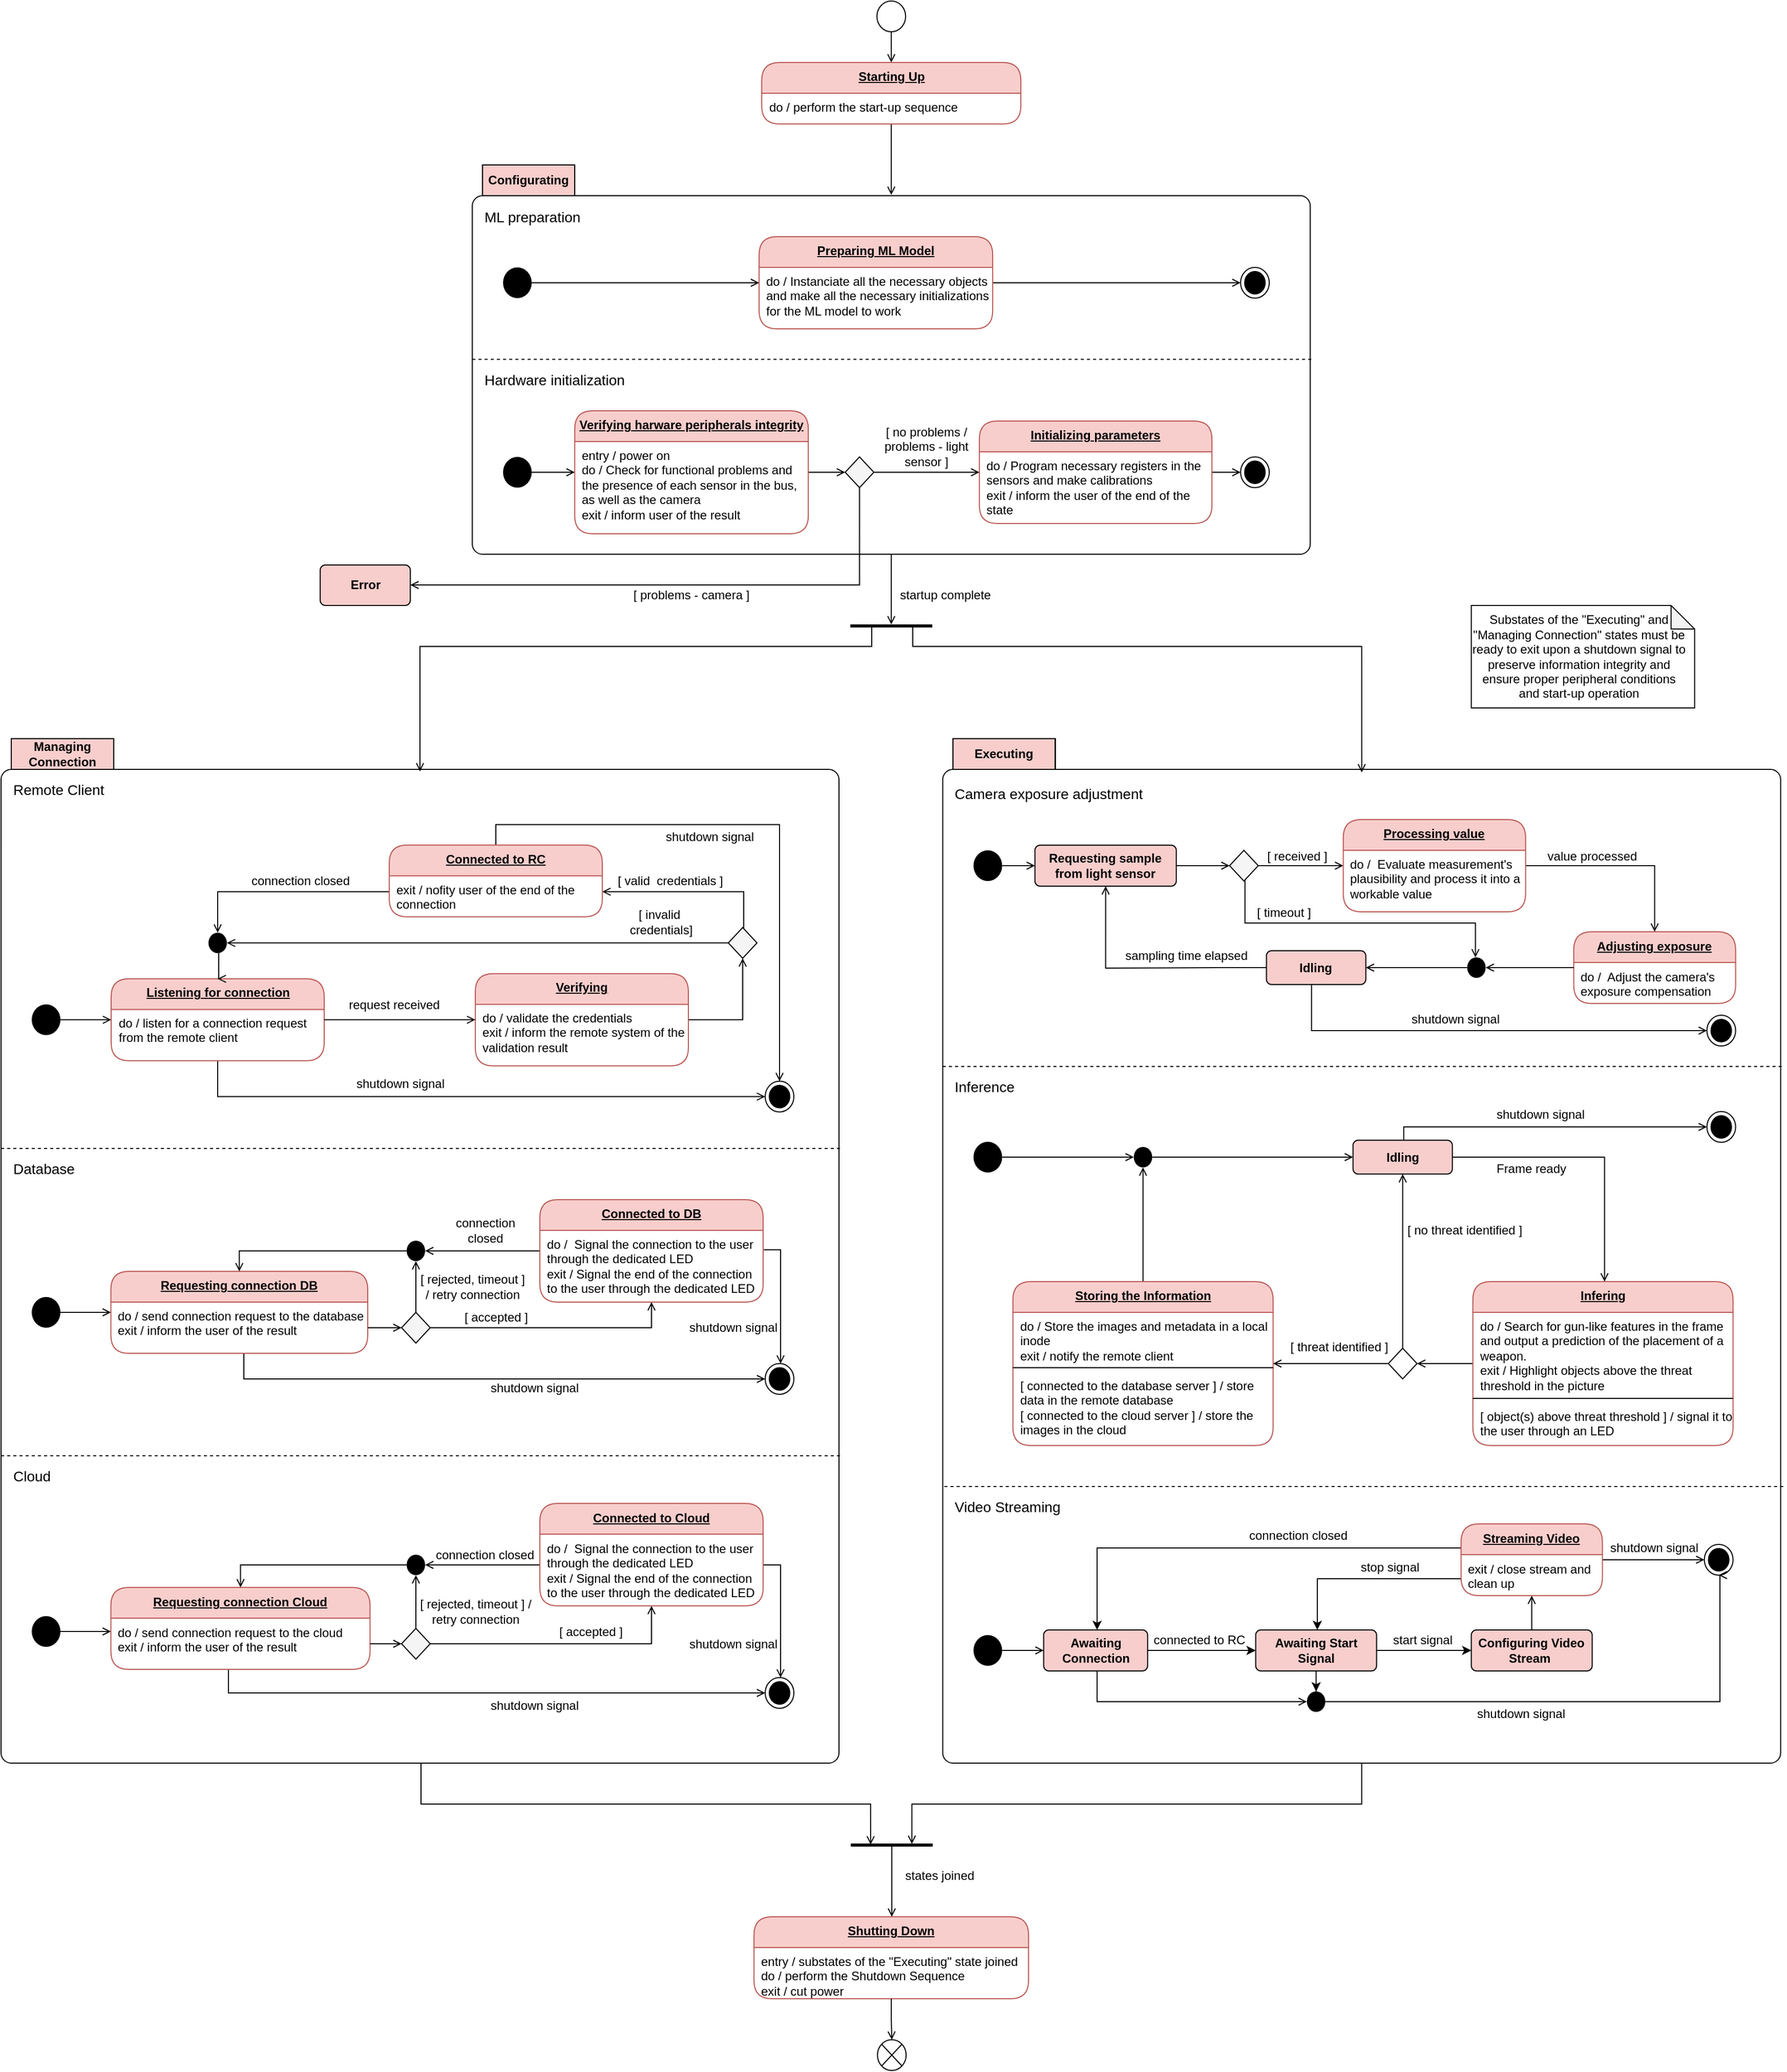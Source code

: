 <mxfile version="13.10.4" type="device" pages="2"><diagram name="Page-1" id="58cdce13-f638-feb5-8d6f-7d28b1aa9fa0"><mxGraphModel dx="5163" dy="3027" grid="1" gridSize="10" guides="1" tooltips="1" connect="1" arrows="1" fold="1" page="1" pageScale="1" pageWidth="1100" pageHeight="850" background="#ffffff" math="0" shadow="0"><root><mxCell id="0"/><mxCell id="1" parent="0"/><mxCell id="DucADYcGJqAcF8VRF9Ns-24" value="&lt;span style=&quot;font-weight: 700&quot;&gt;Configuration&lt;/span&gt;" style="shape=folder;align=center;verticalAlign=middle;fontStyle=0;tabWidth=100;tabHeight=30;tabPosition=left;html=1;boundedLbl=1;labelInHeader=1;rounded=1;absoluteArcSize=1;arcSize=10;" parent="1" vertex="1"><mxGeometry x="-408.92" y="-400" width="818" height="380" as="geometry"/></mxCell><mxCell id="fV2IdBADCiUxupxXAajR-170" style="edgeStyle=orthogonalEdgeStyle;rounded=0;orthogonalLoop=1;jettySize=auto;html=1;endArrow=open;endFill=0;" parent="1" source="DucADYcGJqAcF8VRF9Ns-26" target="fV2IdBADCiUxupxXAajR-7" edge="1"><mxGeometry relative="1" as="geometry"/></mxCell><mxCell id="DucADYcGJqAcF8VRF9Ns-26" value="" style="ellipse;fillColor=#ffffff;strokeColor=#000000;align=left;" parent="1" vertex="1"><mxGeometry x="-13.92" y="-560" width="28" height="30" as="geometry"/></mxCell><mxCell id="DucADYcGJqAcF8VRF9Ns-31" value="" style="ellipse;fillColor=#000000;strokeColor=none;align=left;" parent="1" vertex="1"><mxGeometry x="-378.92" y="-115" width="28" height="30" as="geometry"/></mxCell><mxCell id="DucADYcGJqAcF8VRF9Ns-62" style="edgeStyle=orthogonalEdgeStyle;rounded=0;orthogonalLoop=1;jettySize=auto;html=1;startArrow=none;startFill=0;endArrow=open;endFill=0;" parent="1" source="DucADYcGJqAcF8VRF9Ns-34" target="DucADYcGJqAcF8VRF9Ns-65" edge="1"><mxGeometry relative="1" as="geometry"><mxPoint x="-38.92" y="-100" as="targetPoint"/></mxGeometry></mxCell><mxCell id="DucADYcGJqAcF8VRF9Ns-74" style="edgeStyle=orthogonalEdgeStyle;rounded=0;orthogonalLoop=1;jettySize=auto;html=1;entryX=1;entryY=0.5;entryDx=0;entryDy=0;startArrow=open;startFill=0;endArrow=none;endFill=0;" parent="1" source="DucADYcGJqAcF8VRF9Ns-34" target="DucADYcGJqAcF8VRF9Ns-31" edge="1"><mxGeometry relative="1" as="geometry"/></mxCell><mxCell id="DucADYcGJqAcF8VRF9Ns-34" value="Verifying harware peripherals integrity" style="swimlane;fontStyle=5;align=center;verticalAlign=top;childLayout=stackLayout;horizontal=1;startSize=30;horizontalStack=0;resizeParent=1;resizeParentMax=0;resizeLast=0;collapsible=0;marginBottom=0;html=1;rounded=1;absoluteArcSize=1;arcSize=35;whiteSpace=wrap;strokeColor=#b85450;fillColor=#f8cecc;" parent="1" vertex="1"><mxGeometry x="-308.92" y="-160" width="228" height="120" as="geometry"/></mxCell><mxCell id="DucADYcGJqAcF8VRF9Ns-36" value="entry / power on&#10;do / Check for functional problems and the presence of each sensor in the bus, as well as the camera&#10;exit / inform user of the result" style="fillColor=none;strokeColor=none;align=left;verticalAlign=top;spacingLeft=5;whiteSpace=wrap;" parent="DucADYcGJqAcF8VRF9Ns-34" vertex="1"><mxGeometry y="30" width="228" height="90" as="geometry"/></mxCell><mxCell id="DucADYcGJqAcF8VRF9Ns-73" style="edgeStyle=orthogonalEdgeStyle;rounded=0;orthogonalLoop=1;jettySize=auto;html=1;entryX=0;entryY=0.5;entryDx=0;entryDy=0;startArrow=none;startFill=0;endArrow=open;endFill=0;" parent="1" source="DucADYcGJqAcF8VRF9Ns-57" target="DucADYcGJqAcF8VRF9Ns-72" edge="1"><mxGeometry relative="1" as="geometry"/></mxCell><mxCell id="DucADYcGJqAcF8VRF9Ns-57" value="Initializing parameters" style="swimlane;fontStyle=5;align=center;verticalAlign=top;childLayout=stackLayout;horizontal=1;startSize=30;horizontalStack=0;resizeParent=1;resizeParentMax=0;resizeLast=0;collapsible=0;marginBottom=0;html=1;rounded=1;absoluteArcSize=1;arcSize=35;whiteSpace=wrap;strokeColor=#b85450;fillColor=#f8cecc;" parent="1" vertex="1"><mxGeometry x="86.08" y="-150" width="227" height="100" as="geometry"/></mxCell><mxCell id="DucADYcGJqAcF8VRF9Ns-58" value="do / Program necessary registers in the sensors and make calibrations&#10;exit / inform the user of the end of the state" style="fillColor=none;strokeColor=none;align=left;verticalAlign=top;spacingLeft=5;whiteSpace=wrap;" parent="DucADYcGJqAcF8VRF9Ns-57" vertex="1"><mxGeometry y="30" width="227" height="70" as="geometry"/></mxCell><mxCell id="DucADYcGJqAcF8VRF9Ns-63" value="[ no problems / problems - light sensor&amp;nbsp;]" style="text;html=1;strokeColor=none;fillColor=none;align=center;verticalAlign=middle;whiteSpace=wrap;rounded=0;" parent="1" vertex="1"><mxGeometry x="-14.92" y="-135" width="99" height="20" as="geometry"/></mxCell><mxCell id="DucADYcGJqAcF8VRF9Ns-66" style="edgeStyle=orthogonalEdgeStyle;rounded=0;orthogonalLoop=1;jettySize=auto;html=1;exitX=1;exitY=0.5;exitDx=0;exitDy=0;startArrow=none;startFill=0;endArrow=open;endFill=0;" parent="1" source="DucADYcGJqAcF8VRF9Ns-65" target="DucADYcGJqAcF8VRF9Ns-57" edge="1"><mxGeometry relative="1" as="geometry"><Array as="points"/></mxGeometry></mxCell><mxCell id="DucADYcGJqAcF8VRF9Ns-69" style="edgeStyle=orthogonalEdgeStyle;rounded=0;orthogonalLoop=1;jettySize=auto;html=1;exitX=0.5;exitY=1;exitDx=0;exitDy=0;startArrow=none;startFill=0;endArrow=open;endFill=0;" parent="1" source="DucADYcGJqAcF8VRF9Ns-65" target="DucADYcGJqAcF8VRF9Ns-154" edge="1"><mxGeometry relative="1" as="geometry"><mxPoint x="818.83" y="-142" as="targetPoint"/><Array as="points"><mxPoint x="-30" y="10"/></Array></mxGeometry></mxCell><mxCell id="DucADYcGJqAcF8VRF9Ns-65" value="" style="rhombus;fillColor=#f5f5f5;fontColor=#333333;" parent="1" vertex="1"><mxGeometry x="-44.92" y="-115" width="28" height="30" as="geometry"/></mxCell><mxCell id="DucADYcGJqAcF8VRF9Ns-70" value="[ problems - camera ]" style="text;html=1;strokeColor=none;fillColor=none;align=center;verticalAlign=middle;whiteSpace=wrap;rounded=0;" parent="1" vertex="1"><mxGeometry x="-258.92" y="10" width="128" height="20" as="geometry"/></mxCell><mxCell id="DucADYcGJqAcF8VRF9Ns-72" value="" style="ellipse;html=1;shape=endState;fillColor=#000000;strokeColor=#000000;align=left;" parent="1" vertex="1"><mxGeometry x="341.08" y="-115" width="28" height="30" as="geometry"/></mxCell><mxCell id="DucADYcGJqAcF8VRF9Ns-78" value="startup complete" style="text;html=1;strokeColor=none;fillColor=none;align=center;verticalAlign=middle;whiteSpace=wrap;rounded=0;" parent="1" vertex="1"><mxGeometry x="1" y="10" width="104" height="20" as="geometry"/></mxCell><mxCell id="fV2IdBADCiUxupxXAajR-167" style="edgeStyle=orthogonalEdgeStyle;rounded=0;orthogonalLoop=1;jettySize=auto;html=1;endArrow=open;endFill=0;entryX=0.128;entryY=0.255;entryDx=0;entryDy=0;entryPerimeter=0;" parent="1" source="DucADYcGJqAcF8VRF9Ns-80" target="fV2IdBADCiUxupxXAajR-166" edge="1"><mxGeometry relative="1" as="geometry"><Array as="points"><mxPoint x="460" y="1200"/><mxPoint x="21" y="1200"/></Array></mxGeometry></mxCell><mxCell id="DucADYcGJqAcF8VRF9Ns-80" value="Execution" style="shape=folder;align=center;verticalAlign=middle;fontStyle=0;tabWidth=110;tabHeight=30;tabPosition=left;html=1;boundedLbl=1;labelInHeader=1;rounded=1;absoluteArcSize=1;arcSize=10;" parent="1" vertex="1"><mxGeometry x="50.33" y="160" width="818" height="1000" as="geometry"/></mxCell><mxCell id="DucADYcGJqAcF8VRF9Ns-86" style="edgeStyle=orthogonalEdgeStyle;rounded=0;orthogonalLoop=1;jettySize=auto;html=1;startArrow=none;startFill=0;endArrow=open;endFill=0;entryX=0;entryY=0.5;entryDx=0;entryDy=0;" parent="1" source="DucADYcGJqAcF8VRF9Ns-85" target="DucADYcGJqAcF8VRF9Ns-94" edge="1"><mxGeometry relative="1" as="geometry"><mxPoint x="170.33" y="284" as="targetPoint"/><Array as="points"><mxPoint x="120.33" y="284"/><mxPoint x="120.33" y="284"/></Array></mxGeometry></mxCell><mxCell id="DucADYcGJqAcF8VRF9Ns-85" value="" style="ellipse;fillColor=#000000;strokeColor=none;align=left;" parent="1" vertex="1"><mxGeometry x="80.33" y="269" width="28" height="30" as="geometry"/></mxCell><mxCell id="DucADYcGJqAcF8VRF9Ns-96" style="edgeStyle=orthogonalEdgeStyle;rounded=0;orthogonalLoop=1;jettySize=auto;html=1;entryX=0;entryY=0.5;entryDx=0;entryDy=0;startArrow=none;startFill=0;endArrow=open;endFill=0;" parent="1" source="DucADYcGJqAcF8VRF9Ns-94" target="DucADYcGJqAcF8VRF9Ns-95" edge="1"><mxGeometry relative="1" as="geometry"/></mxCell><mxCell id="DucADYcGJqAcF8VRF9Ns-94" value="&lt;span&gt;Requesting sample from light sensor&lt;/span&gt;" style="html=1;align=center;verticalAlign=middle;rounded=1;absoluteArcSize=1;arcSize=10;dashed=0;whiteSpace=wrap;fillColor=#f8cecc;fontStyle=1;" parent="1" vertex="1"><mxGeometry x="140.33" y="264" width="138" height="40" as="geometry"/></mxCell><mxCell id="DucADYcGJqAcF8VRF9Ns-100" style="edgeStyle=orthogonalEdgeStyle;rounded=0;orthogonalLoop=1;jettySize=auto;html=1;exitX=1;exitY=0.5;exitDx=0;exitDy=0;startArrow=none;startFill=0;endArrow=open;endFill=0;" parent="1" source="DucADYcGJqAcF8VRF9Ns-95" target="DucADYcGJqAcF8VRF9Ns-102" edge="1"><mxGeometry relative="1" as="geometry"><mxPoint x="430.33" y="284" as="targetPoint"/></mxGeometry></mxCell><mxCell id="fV2IdBADCiUxupxXAajR-5" style="edgeStyle=orthogonalEdgeStyle;rounded=0;orthogonalLoop=1;jettySize=auto;html=1;endArrow=open;endFill=0;" parent="1" source="DucADYcGJqAcF8VRF9Ns-95" target="fV2IdBADCiUxupxXAajR-3" edge="1"><mxGeometry relative="1" as="geometry"><Array as="points"><mxPoint x="345.33" y="340"/><mxPoint x="570.33" y="340"/></Array></mxGeometry></mxCell><mxCell id="DucADYcGJqAcF8VRF9Ns-95" value="" style="rhombus;align=left;fillColor=#f5f5f5;fontColor=#333333;" parent="1" vertex="1"><mxGeometry x="330.33" y="269" width="28" height="30" as="geometry"/></mxCell><mxCell id="DucADYcGJqAcF8VRF9Ns-98" value="[ timeout ]" style="text;html=1;strokeColor=none;fillColor=none;align=center;verticalAlign=middle;whiteSpace=wrap;rounded=0;" parent="1" vertex="1"><mxGeometry x="350.33" y="320" width="66.5" height="20" as="geometry"/></mxCell><mxCell id="DucADYcGJqAcF8VRF9Ns-101" value="[ received ]" style="text;html=1;strokeColor=none;fillColor=none;align=center;verticalAlign=middle;whiteSpace=wrap;rounded=0;" parent="1" vertex="1"><mxGeometry x="366.33" y="264.5" width="61" height="20" as="geometry"/></mxCell><mxCell id="mXYx6gCEeJwD251SfYrL-19" style="edgeStyle=orthogonalEdgeStyle;rounded=0;orthogonalLoop=1;jettySize=auto;html=1;endArrow=open;endFill=0;" parent="1" source="DucADYcGJqAcF8VRF9Ns-102" target="DucADYcGJqAcF8VRF9Ns-157" edge="1"><mxGeometry relative="1" as="geometry"><Array as="points"/><mxPoint x="736.33" y="284" as="targetPoint"/></mxGeometry></mxCell><mxCell id="DucADYcGJqAcF8VRF9Ns-102" value="Processing value" style="swimlane;fontStyle=5;align=center;verticalAlign=top;childLayout=stackLayout;horizontal=1;startSize=30;horizontalStack=0;resizeParent=1;resizeParentMax=0;resizeLast=0;collapsible=0;marginBottom=0;html=1;rounded=1;absoluteArcSize=1;arcSize=35;whiteSpace=wrap;strokeColor=#b85450;fillColor=#f8cecc;" parent="1" vertex="1"><mxGeometry x="441.33" y="239" width="178" height="90" as="geometry"/></mxCell><mxCell id="DucADYcGJqAcF8VRF9Ns-103" value="do /  Evaluate measurement's plausibility and process it into a workable value" style="fillColor=none;strokeColor=none;align=left;verticalAlign=top;spacingLeft=5;whiteSpace=wrap;" parent="DucADYcGJqAcF8VRF9Ns-102" vertex="1"><mxGeometry y="30" width="178" height="60" as="geometry"/></mxCell><mxCell id="DucADYcGJqAcF8VRF9Ns-113" style="edgeStyle=orthogonalEdgeStyle;rounded=0;orthogonalLoop=1;jettySize=auto;html=1;entryX=0.5;entryY=1;entryDx=0;entryDy=0;startArrow=none;startFill=0;endArrow=open;endFill=0;exitX=0;exitY=0.5;exitDx=0;exitDy=0;" parent="1" source="DucADYcGJqAcF8VRF9Ns-108" target="DucADYcGJqAcF8VRF9Ns-94" edge="1"><mxGeometry relative="1" as="geometry"><Array as="points"><mxPoint x="321.33" y="384"/><mxPoint x="210.33" y="384"/></Array></mxGeometry></mxCell><mxCell id="DmFrZ-7UMDf8c-4upSN6-41" style="edgeStyle=orthogonalEdgeStyle;rounded=0;orthogonalLoop=1;jettySize=auto;html=1;exitX=0.5;exitY=1;exitDx=0;exitDy=0;endArrow=open;endFill=0;" parent="1" source="DucADYcGJqAcF8VRF9Ns-108" target="DmFrZ-7UMDf8c-4upSN6-40" edge="1"><mxGeometry relative="1" as="geometry"><Array as="points"><mxPoint x="410.33" y="445"/></Array></mxGeometry></mxCell><mxCell id="DucADYcGJqAcF8VRF9Ns-108" value="&lt;span&gt;Idling&lt;/span&gt;" style="html=1;align=center;verticalAlign=middle;rounded=1;absoluteArcSize=1;arcSize=10;dashed=0;whiteSpace=wrap;fillColor=#f8cecc;fontStyle=1;" parent="1" vertex="1"><mxGeometry x="366.33" y="367" width="97" height="33" as="geometry"/></mxCell><mxCell id="DucADYcGJqAcF8VRF9Ns-114" value="sampling time elapsed&amp;nbsp;" style="text;html=1;strokeColor=none;fillColor=none;align=center;verticalAlign=middle;whiteSpace=wrap;rounded=0;" parent="1" vertex="1"><mxGeometry x="216.33" y="360" width="148" height="23" as="geometry"/></mxCell><mxCell id="DucADYcGJqAcF8VRF9Ns-124" value="" style="endArrow=none;dashed=1;html=1;" parent="1" edge="1"><mxGeometry width="50" height="50" relative="1" as="geometry"><mxPoint x="50.33" y="480" as="sourcePoint"/><mxPoint x="870.33" y="480" as="targetPoint"/></mxGeometry></mxCell><mxCell id="DmFrZ-7UMDf8c-4upSN6-38" style="edgeStyle=orthogonalEdgeStyle;rounded=0;orthogonalLoop=1;jettySize=auto;html=1;endArrow=open;endFill=0;" parent="1" source="DucADYcGJqAcF8VRF9Ns-126" target="DmFrZ-7UMDf8c-4upSN6-36" edge="1"><mxGeometry relative="1" as="geometry"/></mxCell><mxCell id="DucADYcGJqAcF8VRF9Ns-126" value="" style="ellipse;fillColor=#000000;strokeColor=none;align=left;" parent="1" vertex="1"><mxGeometry x="80.33" y="553.5" width="28" height="30" as="geometry"/></mxCell><mxCell id="DucADYcGJqAcF8VRF9Ns-141" style="edgeStyle=orthogonalEdgeStyle;rounded=0;orthogonalLoop=1;jettySize=auto;html=1;startArrow=none;startFill=0;endArrow=open;endFill=0;" parent="1" source="mXYx6gCEeJwD251SfYrL-42" target="mXYx6gCEeJwD251SfYrL-59" edge="1"><mxGeometry relative="1" as="geometry"><mxPoint x="512.33" y="547" as="sourcePoint"/><mxPoint x="498.33" y="547" as="targetPoint"/><Array as="points"><mxPoint x="696.33" y="568"/></Array></mxGeometry></mxCell><mxCell id="DucADYcGJqAcF8VRF9Ns-142" value="Frame ready" style="text;html=1;strokeColor=none;fillColor=none;align=center;verticalAlign=middle;whiteSpace=wrap;rounded=0;" parent="1" vertex="1"><mxGeometry x="560.33" y="570" width="130" height="20" as="geometry"/></mxCell><mxCell id="DucADYcGJqAcF8VRF9Ns-154" value="&lt;span&gt;Error&lt;br&gt;&lt;/span&gt;" style="html=1;align=center;verticalAlign=middle;rounded=1;absoluteArcSize=1;arcSize=10;dashed=0;whiteSpace=wrap;fillColor=#f8cecc;fontStyle=1;" parent="1" vertex="1"><mxGeometry x="-557.42" y="-9.5" width="88" height="39.5" as="geometry"/></mxCell><mxCell id="y1EkUKJv1nsZzIBOfivF-90" style="edgeStyle=orthogonalEdgeStyle;rounded=0;orthogonalLoop=1;jettySize=auto;html=1;endArrow=open;endFill=0;fontSize=26;" parent="1" source="fV2IdBADCiUxupxXAajR-3" target="DucADYcGJqAcF8VRF9Ns-108" edge="1"><mxGeometry relative="1" as="geometry"/></mxCell><mxCell id="DucADYcGJqAcF8VRF9Ns-157" value="Adjusting exposure" style="swimlane;fontStyle=5;align=center;verticalAlign=top;childLayout=stackLayout;horizontal=1;startSize=30;horizontalStack=0;resizeParent=1;resizeParentMax=0;resizeLast=0;collapsible=0;marginBottom=0;html=1;rounded=1;absoluteArcSize=1;arcSize=35;whiteSpace=wrap;strokeColor=#b85450;fillColor=#f8cecc;" parent="1" vertex="1"><mxGeometry x="666.33" y="348.5" width="158" height="70" as="geometry"/></mxCell><mxCell id="DucADYcGJqAcF8VRF9Ns-158" value="do /  Adjust the camera's exposure compensation" style="fillColor=none;strokeColor=none;align=left;verticalAlign=top;spacingLeft=5;whiteSpace=wrap;" parent="DucADYcGJqAcF8VRF9Ns-157" vertex="1"><mxGeometry y="30" width="158" height="40" as="geometry"/></mxCell><mxCell id="DucADYcGJqAcF8VRF9Ns-166" value="Executing" style="rounded=0;whiteSpace=wrap;html=1;align=center;fillColor=#f8cecc;fontStyle=1;" parent="1" vertex="1"><mxGeometry x="60.33" y="160" width="99.67" height="30" as="geometry"/></mxCell><mxCell id="DucADYcGJqAcF8VRF9Ns-167" value="Configurating" style="rounded=0;whiteSpace=wrap;html=1;align=center;fillColor=#f8cecc;fontStyle=1;" parent="1" vertex="1"><mxGeometry x="-398.92" y="-400" width="89.92" height="30" as="geometry"/></mxCell><mxCell id="mXYx6gCEeJwD251SfYrL-16" value="value processed" style="text;html=1;strokeColor=none;fillColor=none;align=center;verticalAlign=middle;whiteSpace=wrap;rounded=0;" parent="1" vertex="1"><mxGeometry x="639.33" y="264.5" width="91" height="20" as="geometry"/></mxCell><mxCell id="DmFrZ-7UMDf8c-4upSN6-47" style="edgeStyle=orthogonalEdgeStyle;rounded=0;orthogonalLoop=1;jettySize=auto;html=1;endArrow=open;endFill=0;" parent="1" source="mXYx6gCEeJwD251SfYrL-42" target="DmFrZ-7UMDf8c-4upSN6-46" edge="1"><mxGeometry relative="1" as="geometry"><Array as="points"><mxPoint x="500.33" y="539"/></Array></mxGeometry></mxCell><mxCell id="mXYx6gCEeJwD251SfYrL-42" value="&lt;span&gt;Idling&lt;/span&gt;" style="html=1;align=center;verticalAlign=middle;rounded=1;absoluteArcSize=1;arcSize=10;dashed=0;whiteSpace=wrap;fillColor=#f8cecc;fontStyle=1;" parent="1" vertex="1"><mxGeometry x="450.83" y="552" width="97" height="33" as="geometry"/></mxCell><mxCell id="y1EkUKJv1nsZzIBOfivF-97" style="edgeStyle=orthogonalEdgeStyle;rounded=0;orthogonalLoop=1;jettySize=auto;html=1;endArrow=open;endFill=0;fontSize=26;" parent="1" source="mXYx6gCEeJwD251SfYrL-59" target="y1EkUKJv1nsZzIBOfivF-94" edge="1"><mxGeometry relative="1" as="geometry"><mxPoint x="698.33" y="700" as="targetPoint"/></mxGeometry></mxCell><mxCell id="mXYx6gCEeJwD251SfYrL-59" value="Infering" style="swimlane;fontStyle=5;align=center;verticalAlign=top;childLayout=stackLayout;horizontal=1;startSize=30;horizontalStack=0;resizeParent=1;resizeParentMax=0;resizeLast=0;collapsible=0;marginBottom=0;html=1;rounded=1;absoluteArcSize=1;arcSize=35;whiteSpace=wrap;strokeColor=#b85450;fillColor=#f8cecc;" parent="1" vertex="1"><mxGeometry x="567.83" y="690" width="254" height="160" as="geometry"/></mxCell><mxCell id="mXYx6gCEeJwD251SfYrL-60" value="do / Search for gun-like features in the frame and output a prediction of the placement of a weapon.&#10;exit / Highlight objects above the threat threshold in the picture" style="fillColor=none;strokeColor=none;align=left;verticalAlign=top;spacingLeft=5;whiteSpace=wrap;" parent="mXYx6gCEeJwD251SfYrL-59" vertex="1"><mxGeometry y="30" width="254" height="80" as="geometry"/></mxCell><mxCell id="mXYx6gCEeJwD251SfYrL-61" value="" style="line;strokeWidth=1;fillColor=none;align=left;verticalAlign=middle;spacingTop=-1;spacingLeft=3;spacingRight=3;rotatable=0;labelPosition=right;points=[];portConstraint=eastwest;" parent="mXYx6gCEeJwD251SfYrL-59" vertex="1"><mxGeometry y="110" width="254" height="8" as="geometry"/></mxCell><mxCell id="mXYx6gCEeJwD251SfYrL-62" value="[ object(s) above threat threshold ] / signal it to the user through an LED" style="text;html=1;strokeColor=none;fillColor=none;align=left;verticalAlign=top;whiteSpace=wrap;rounded=0;spacingLeft=5;" parent="mXYx6gCEeJwD251SfYrL-59" vertex="1"><mxGeometry y="118" width="254" height="42" as="geometry"/></mxCell><mxCell id="mXYx6gCEeJwD251SfYrL-88" style="edgeStyle=orthogonalEdgeStyle;rounded=0;orthogonalLoop=1;jettySize=auto;html=1;endArrow=open;endFill=0;" parent="1" source="mXYx6gCEeJwD251SfYrL-81" target="mXYx6gCEeJwD251SfYrL-87" edge="1"><mxGeometry relative="1" as="geometry"/></mxCell><mxCell id="mXYx6gCEeJwD251SfYrL-81" value="Preparing ML Model" style="swimlane;fontStyle=5;align=center;verticalAlign=top;childLayout=stackLayout;horizontal=1;startSize=30;horizontalStack=0;resizeParent=1;resizeParentMax=0;resizeLast=0;collapsible=0;marginBottom=0;html=1;rounded=1;absoluteArcSize=1;arcSize=35;whiteSpace=wrap;strokeColor=#b85450;fillColor=#f8cecc;" parent="1" vertex="1"><mxGeometry x="-128.92" y="-330" width="228" height="90" as="geometry"/></mxCell><mxCell id="mXYx6gCEeJwD251SfYrL-82" value="do / Instanciate all the necessary objects and make all the necessary initializations for the ML model to work" style="fillColor=none;strokeColor=none;align=left;verticalAlign=top;spacingLeft=5;whiteSpace=wrap;" parent="mXYx6gCEeJwD251SfYrL-81" vertex="1"><mxGeometry y="30" width="228" height="60" as="geometry"/></mxCell><mxCell id="mXYx6gCEeJwD251SfYrL-83" value="" style="endArrow=none;dashed=1;html=1;" parent="1" edge="1"><mxGeometry width="50" height="50" relative="1" as="geometry"><mxPoint x="-408.92" y="-210.29" as="sourcePoint"/><mxPoint x="411.08" y="-210.29" as="targetPoint"/></mxGeometry></mxCell><mxCell id="mXYx6gCEeJwD251SfYrL-86" style="edgeStyle=orthogonalEdgeStyle;rounded=0;orthogonalLoop=1;jettySize=auto;html=1;endArrow=open;endFill=0;" parent="1" source="mXYx6gCEeJwD251SfYrL-85" target="mXYx6gCEeJwD251SfYrL-81" edge="1"><mxGeometry relative="1" as="geometry"/></mxCell><mxCell id="mXYx6gCEeJwD251SfYrL-85" value="" style="ellipse;fillColor=#000000;strokeColor=none;align=left;" parent="1" vertex="1"><mxGeometry x="-378.92" y="-300" width="28" height="30" as="geometry"/></mxCell><mxCell id="mXYx6gCEeJwD251SfYrL-87" value="" style="ellipse;html=1;shape=endState;fillColor=#000000;strokeColor=#000000;align=left;" parent="1" vertex="1"><mxGeometry x="341.08" y="-300" width="28" height="30" as="geometry"/></mxCell><mxCell id="mXYx6gCEeJwD251SfYrL-89" value="Camera exposure adjustment" style="text;html=1;strokeColor=none;fillColor=none;align=left;verticalAlign=middle;whiteSpace=wrap;rounded=0;fontSize=14;" parent="1" vertex="1"><mxGeometry x="60.33" y="204" width="188" height="20" as="geometry"/></mxCell><mxCell id="mXYx6gCEeJwD251SfYrL-91" value="Inference" style="text;html=1;strokeColor=none;fillColor=none;align=left;verticalAlign=middle;whiteSpace=wrap;rounded=0;fontSize=14;" parent="1" vertex="1"><mxGeometry x="60.33" y="490" width="168" height="20" as="geometry"/></mxCell><mxCell id="mXYx6gCEeJwD251SfYrL-101" value="Hardware initialization" style="text;html=1;strokeColor=none;fillColor=none;align=left;verticalAlign=middle;whiteSpace=wrap;rounded=0;fontSize=14;" parent="1" vertex="1"><mxGeometry x="-398.92" y="-200" width="168" height="20" as="geometry"/></mxCell><mxCell id="-PKp7zGhGUASxDvbeUwi-1" value="ML preparation" style="text;html=1;strokeColor=none;fillColor=none;align=left;verticalAlign=middle;whiteSpace=wrap;rounded=0;fontSize=14;" parent="1" vertex="1"><mxGeometry x="-398.92" y="-359" width="168" height="20" as="geometry"/></mxCell><mxCell id="DmFrZ-7UMDf8c-4upSN6-2" style="edgeStyle=orthogonalEdgeStyle;rounded=0;orthogonalLoop=1;jettySize=auto;html=1;entryX=0.5;entryY=1;entryDx=0;entryDy=0;endArrow=open;endFill=0;" parent="1" source="y1EkUKJv1nsZzIBOfivF-94" target="mXYx6gCEeJwD251SfYrL-42" edge="1"><mxGeometry relative="1" as="geometry"/></mxCell><mxCell id="DmFrZ-7UMDf8c-4upSN6-3" style="edgeStyle=orthogonalEdgeStyle;rounded=0;orthogonalLoop=1;jettySize=auto;html=1;endArrow=open;endFill=0;" parent="1" source="y1EkUKJv1nsZzIBOfivF-94" target="DmFrZ-7UMDf8c-4upSN6-27" edge="1"><mxGeometry relative="1" as="geometry"><mxPoint x="950.33" y="800" as="targetPoint"/></mxGeometry></mxCell><mxCell id="y1EkUKJv1nsZzIBOfivF-94" value="" style="rhombus;align=left;" parent="1" vertex="1"><mxGeometry x="485.33" y="755" width="28" height="30" as="geometry"/></mxCell><mxCell id="DmFrZ-7UMDf8c-4upSN6-4" value="[ threat identified ]" style="text;html=1;strokeColor=none;fillColor=none;align=center;verticalAlign=middle;whiteSpace=wrap;rounded=0;" parent="1" vertex="1"><mxGeometry x="382.58" y="744" width="108.5" height="20" as="geometry"/></mxCell><mxCell id="DmFrZ-7UMDf8c-4upSN6-5" value="[ no threat identified ]" style="text;html=1;strokeColor=none;fillColor=none;align=center;verticalAlign=middle;whiteSpace=wrap;rounded=0;" parent="1" vertex="1"><mxGeometry x="501.33" y="630" width="118" height="20" as="geometry"/></mxCell><mxCell id="DmFrZ-7UMDf8c-4upSN6-37" style="edgeStyle=orthogonalEdgeStyle;rounded=0;orthogonalLoop=1;jettySize=auto;html=1;entryX=0.5;entryY=1;entryDx=0;entryDy=0;endArrow=open;endFill=0;" parent="1" source="DmFrZ-7UMDf8c-4upSN6-27" target="DmFrZ-7UMDf8c-4upSN6-36" edge="1"><mxGeometry relative="1" as="geometry"/></mxCell><mxCell id="DmFrZ-7UMDf8c-4upSN6-27" value="Storing the Information" style="swimlane;fontStyle=5;align=center;verticalAlign=top;childLayout=stackLayout;horizontal=1;startSize=30;horizontalStack=0;resizeParent=1;resizeParentMax=0;resizeLast=0;collapsible=0;marginBottom=0;html=1;rounded=1;absoluteArcSize=1;arcSize=35;whiteSpace=wrap;strokeColor=#b85450;fillColor=#f8cecc;" parent="1" vertex="1"><mxGeometry x="118.83" y="690" width="254" height="160" as="geometry"/></mxCell><mxCell id="DmFrZ-7UMDf8c-4upSN6-28" value="do / Store the images and metadata in a local inode&#10;exit / notify the remote client" style="fillColor=none;strokeColor=none;align=left;verticalAlign=top;spacingLeft=5;whiteSpace=wrap;" parent="DmFrZ-7UMDf8c-4upSN6-27" vertex="1"><mxGeometry y="30" width="254" height="50" as="geometry"/></mxCell><mxCell id="DmFrZ-7UMDf8c-4upSN6-29" value="" style="line;strokeWidth=1;fillColor=none;align=left;verticalAlign=middle;spacingTop=-1;spacingLeft=3;spacingRight=3;rotatable=0;labelPosition=right;points=[];portConstraint=eastwest;" parent="DmFrZ-7UMDf8c-4upSN6-27" vertex="1"><mxGeometry y="80" width="254" height="8" as="geometry"/></mxCell><mxCell id="DmFrZ-7UMDf8c-4upSN6-30" value="[ connected to the database server ] / store data in the remote database&lt;br&gt;[ connected to the cloud server ] / store the images in the cloud" style="text;html=1;strokeColor=none;fillColor=none;align=left;verticalAlign=top;whiteSpace=wrap;rounded=0;spacingLeft=5;" parent="DmFrZ-7UMDf8c-4upSN6-27" vertex="1"><mxGeometry y="88" width="254" height="72" as="geometry"/></mxCell><mxCell id="DmFrZ-7UMDf8c-4upSN6-39" style="edgeStyle=orthogonalEdgeStyle;rounded=0;orthogonalLoop=1;jettySize=auto;html=1;endArrow=open;endFill=0;" parent="1" source="DmFrZ-7UMDf8c-4upSN6-36" target="mXYx6gCEeJwD251SfYrL-42" edge="1"><mxGeometry relative="1" as="geometry"/></mxCell><mxCell id="DmFrZ-7UMDf8c-4upSN6-36" value="" style="ellipse;fillColor=#000000;strokeColor=none;align=left;" parent="1" vertex="1"><mxGeometry x="236.83" y="558.5" width="18" height="20" as="geometry"/></mxCell><mxCell id="DmFrZ-7UMDf8c-4upSN6-40" value="" style="ellipse;html=1;shape=endState;fillColor=#000000;strokeColor=#000000;align=left;" parent="1" vertex="1"><mxGeometry x="796.33" y="430" width="28" height="30" as="geometry"/></mxCell><mxCell id="DmFrZ-7UMDf8c-4upSN6-42" value="shutdown signal" style="text;html=1;strokeColor=none;fillColor=none;align=center;verticalAlign=middle;whiteSpace=wrap;rounded=0;" parent="1" vertex="1"><mxGeometry x="477.33" y="422" width="148" height="23" as="geometry"/></mxCell><mxCell id="DmFrZ-7UMDf8c-4upSN6-46" value="" style="ellipse;html=1;shape=endState;fillColor=#000000;strokeColor=#000000;align=left;" parent="1" vertex="1"><mxGeometry x="796.33" y="524" width="28" height="30" as="geometry"/></mxCell><mxCell id="DmFrZ-7UMDf8c-4upSN6-48" value="shutdown signal" style="text;html=1;strokeColor=none;fillColor=none;align=center;verticalAlign=middle;whiteSpace=wrap;rounded=0;" parent="1" vertex="1"><mxGeometry x="560.33" y="515" width="148" height="23" as="geometry"/></mxCell><mxCell id="gvw09XMnTngjyBkT1reT-10" style="edgeStyle=orthogonalEdgeStyle;rounded=0;orthogonalLoop=1;jettySize=auto;html=1;endArrow=open;endFill=0;" parent="1" source="gvw09XMnTngjyBkT1reT-33" target="gvw09XMnTngjyBkT1reT-9" edge="1"><mxGeometry relative="1" as="geometry"><mxPoint x="678.33" y="1050" as="sourcePoint"/></mxGeometry></mxCell><mxCell id="gvw09XMnTngjyBkT1reT-32" style="edgeStyle=orthogonalEdgeStyle;rounded=0;orthogonalLoop=1;jettySize=auto;html=1;endArrow=open;endFill=0;" parent="1" source="gvw09XMnTngjyBkT1reT-6" target="gvw09XMnTngjyBkT1reT-27" edge="1"><mxGeometry relative="1" as="geometry"/></mxCell><mxCell id="gvw09XMnTngjyBkT1reT-6" value="" style="ellipse;fillColor=#000000;strokeColor=none;align=left;" parent="1" vertex="1"><mxGeometry x="80.33" y="1035" width="28" height="30" as="geometry"/></mxCell><mxCell id="gvw09XMnTngjyBkT1reT-9" value="" style="ellipse;html=1;shape=endState;fillColor=#000000;strokeColor=#000000;align=left;" parent="1" vertex="1"><mxGeometry x="793.83" y="946.5" width="28" height="30" as="geometry"/></mxCell><mxCell id="gvw09XMnTngjyBkT1reT-11" value="" style="endArrow=none;dashed=1;html=1;" parent="1" edge="1"><mxGeometry width="50" height="50" relative="1" as="geometry"><mxPoint x="51.83" y="890" as="sourcePoint"/><mxPoint x="871.83" y="890" as="targetPoint"/></mxGeometry></mxCell><mxCell id="gvw09XMnTngjyBkT1reT-12" value="Video Streaming" style="text;html=1;strokeColor=none;fillColor=none;align=left;verticalAlign=middle;whiteSpace=wrap;rounded=0;fontSize=14;" parent="1" vertex="1"><mxGeometry x="60.33" y="900" width="168" height="20" as="geometry"/></mxCell><mxCell id="gvw09XMnTngjyBkT1reT-19" style="edgeStyle=orthogonalEdgeStyle;rounded=0;orthogonalLoop=1;jettySize=auto;html=1;endArrow=open;endFill=0;" parent="1" source="gvw09XMnTngjyBkT1reT-14" target="gvw09XMnTngjyBkT1reT-33" edge="1"><mxGeometry relative="1" as="geometry"><mxPoint x="558.33" y="1050" as="targetPoint"/></mxGeometry></mxCell><mxCell id="gvw09XMnTngjyBkT1reT-14" value="&lt;span&gt;Configuring Video Stream&amp;nbsp;&lt;/span&gt;" style="html=1;align=center;verticalAlign=middle;rounded=1;absoluteArcSize=1;arcSize=10;dashed=0;whiteSpace=wrap;fillColor=#f8cecc;fontStyle=1;" parent="1" vertex="1"><mxGeometry x="566.33" y="1030" width="118" height="40" as="geometry"/></mxCell><mxCell id="gvw09XMnTngjyBkT1reT-17" value="&lt;span style=&quot;font-family: &amp;#34;helvetica&amp;#34;&quot;&gt;connected to RC&lt;/span&gt;" style="text;html=1;strokeColor=none;fillColor=none;align=center;verticalAlign=middle;whiteSpace=wrap;rounded=0;" parent="1" vertex="1"><mxGeometry x="252.33" y="1030" width="98" height="20" as="geometry"/></mxCell><mxCell id="gvw09XMnTngjyBkT1reT-30" style="edgeStyle=orthogonalEdgeStyle;rounded=0;orthogonalLoop=1;jettySize=auto;html=1;entryX=0.5;entryY=1;entryDx=0;entryDy=0;endArrow=open;endFill=0;" parent="1" source="HlSj8q8LP_4eG0h5mkYh-11" target="gvw09XMnTngjyBkT1reT-9" edge="1"><mxGeometry relative="1" as="geometry"><Array as="points"><mxPoint x="809" y="1100"/></Array></mxGeometry></mxCell><mxCell id="HlSj8q8LP_4eG0h5mkYh-3" style="edgeStyle=orthogonalEdgeStyle;rounded=0;orthogonalLoop=1;jettySize=auto;html=1;" parent="1" source="gvw09XMnTngjyBkT1reT-27" target="HlSj8q8LP_4eG0h5mkYh-2" edge="1"><mxGeometry relative="1" as="geometry"/></mxCell><mxCell id="gvw09XMnTngjyBkT1reT-27" value="&lt;span&gt;Awaiting Connection&lt;/span&gt;" style="html=1;align=center;verticalAlign=middle;rounded=1;absoluteArcSize=1;arcSize=10;dashed=0;whiteSpace=wrap;fillColor=#f8cecc;fontStyle=1;" parent="1" vertex="1"><mxGeometry x="148.83" y="1030" width="101.5" height="40" as="geometry"/></mxCell><mxCell id="gvw09XMnTngjyBkT1reT-29" value="shutdown signal" style="text;html=1;strokeColor=none;fillColor=none;align=center;verticalAlign=middle;whiteSpace=wrap;rounded=0;" parent="1" vertex="1"><mxGeometry x="567.83" y="1100" width="93.5" height="23" as="geometry"/></mxCell><mxCell id="gvw09XMnTngjyBkT1reT-31" value="shutdown signal" style="text;html=1;strokeColor=none;fillColor=none;align=center;verticalAlign=middle;whiteSpace=wrap;rounded=0;" parent="1" vertex="1"><mxGeometry x="698.33" y="938.5" width="93.5" height="23" as="geometry"/></mxCell><mxCell id="HlSj8q8LP_4eG0h5mkYh-6" style="edgeStyle=orthogonalEdgeStyle;rounded=0;orthogonalLoop=1;jettySize=auto;html=1;" parent="1" source="gvw09XMnTngjyBkT1reT-33" target="HlSj8q8LP_4eG0h5mkYh-2" edge="1"><mxGeometry relative="1" as="geometry"><Array as="points"><mxPoint x="416" y="980"/></Array></mxGeometry></mxCell><mxCell id="HlSj8q8LP_4eG0h5mkYh-8" style="edgeStyle=orthogonalEdgeStyle;rounded=0;orthogonalLoop=1;jettySize=auto;html=1;" parent="1" source="gvw09XMnTngjyBkT1reT-33" target="gvw09XMnTngjyBkT1reT-27" edge="1"><mxGeometry relative="1" as="geometry"><Array as="points"><mxPoint x="201" y="950"/></Array></mxGeometry></mxCell><mxCell id="gvw09XMnTngjyBkT1reT-33" value="Streaming Video" style="swimlane;fontStyle=5;align=center;verticalAlign=top;childLayout=stackLayout;horizontal=1;startSize=30;horizontalStack=0;resizeParent=1;resizeParentMax=0;resizeLast=0;collapsible=0;marginBottom=0;html=1;rounded=1;absoluteArcSize=1;arcSize=35;whiteSpace=wrap;strokeColor=#b85450;fillColor=#f8cecc;" parent="1" vertex="1"><mxGeometry x="556.33" y="926.5" width="138" height="70" as="geometry"/></mxCell><mxCell id="gvw09XMnTngjyBkT1reT-34" value="exit / close stream and clean up" style="fillColor=none;strokeColor=none;align=left;verticalAlign=top;spacingLeft=5;whiteSpace=wrap;" parent="gvw09XMnTngjyBkT1reT-33" vertex="1"><mxGeometry y="30" width="138" height="40" as="geometry"/></mxCell><mxCell id="gvw09XMnTngjyBkT1reT-65" value="states joined" style="text;html=1;strokeColor=none;fillColor=none;align=center;verticalAlign=middle;whiteSpace=wrap;rounded=0;" parent="1" vertex="1"><mxGeometry x="4.08" y="1260.0" width="86.5" height="20" as="geometry"/></mxCell><mxCell id="gvw09XMnTngjyBkT1reT-66" style="edgeStyle=orthogonalEdgeStyle;rounded=0;orthogonalLoop=1;jettySize=auto;html=1;startArrow=none;startFill=0;endArrow=open;endFill=0;" parent="1" source="fV2IdBADCiUxupxXAajR-166" target="gvw09XMnTngjyBkT1reT-74" edge="1"><mxGeometry relative="1" as="geometry"><mxPoint x="-298.12" y="1330.4" as="targetPoint"/><mxPoint x="-298.12" y="1270" as="sourcePoint"/><Array as="points"><mxPoint x="2" y="1310"/><mxPoint x="2" y="1310"/></Array></mxGeometry></mxCell><mxCell id="gvw09XMnTngjyBkT1reT-74" value="Shutting Down" style="swimlane;fontStyle=5;align=center;verticalAlign=top;childLayout=stackLayout;horizontal=1;startSize=30;horizontalStack=0;resizeParent=1;resizeParentMax=0;resizeLast=0;collapsible=0;marginBottom=0;html=1;rounded=1;absoluteArcSize=1;arcSize=35;whiteSpace=wrap;strokeColor=#b85450;fillColor=#f8cecc;" parent="1" vertex="1"><mxGeometry x="-133.92" y="1310" width="268" height="80" as="geometry"/></mxCell><mxCell id="gvw09XMnTngjyBkT1reT-75" value="entry / substates of the &quot;Executing&quot; state joined&#10;do / perform the Shutdown Sequence&#10;exit / cut power" style="fillColor=none;strokeColor=none;align=left;verticalAlign=top;spacingLeft=5;whiteSpace=wrap;" parent="gvw09XMnTngjyBkT1reT-74" vertex="1"><mxGeometry y="30" width="268" height="50" as="geometry"/></mxCell><mxCell id="gvw09XMnTngjyBkT1reT-79" value="" style="shape=sumEllipse;perimeter=ellipsePerimeter;whiteSpace=wrap;html=1;backgroundOutline=1;" parent="1" vertex="1"><mxGeometry x="-13.42" y="1430" width="28" height="30" as="geometry"/></mxCell><mxCell id="gvw09XMnTngjyBkT1reT-80" style="edgeStyle=orthogonalEdgeStyle;rounded=0;orthogonalLoop=1;jettySize=auto;html=1;endArrow=open;endFill=0;" parent="1" source="gvw09XMnTngjyBkT1reT-74" target="gvw09XMnTngjyBkT1reT-79" edge="1"><mxGeometry relative="1" as="geometry"><mxPoint x="145" y="1370" as="sourcePoint"/><mxPoint x="369.5" y="1370" as="targetPoint"/></mxGeometry></mxCell><mxCell id="fV2IdBADCiUxupxXAajR-3" value="" style="ellipse;fillColor=#000000;strokeColor=none;align=left;" parent="1" vertex="1"><mxGeometry x="562.33" y="373.5" width="18" height="20" as="geometry"/></mxCell><mxCell id="fV2IdBADCiUxupxXAajR-4" style="edgeStyle=orthogonalEdgeStyle;rounded=0;orthogonalLoop=1;jettySize=auto;html=1;endArrow=open;endFill=0;fontSize=26;" parent="1" source="DucADYcGJqAcF8VRF9Ns-157" target="fV2IdBADCiUxupxXAajR-3" edge="1"><mxGeometry relative="1" as="geometry"><mxPoint x="666.33" y="383.5" as="sourcePoint"/><mxPoint x="580.33" y="384" as="targetPoint"/></mxGeometry></mxCell><mxCell id="fV2IdBADCiUxupxXAajR-169" style="edgeStyle=orthogonalEdgeStyle;rounded=0;orthogonalLoop=1;jettySize=auto;html=1;endArrow=open;endFill=0;entryX=0.5;entryY=0.077;entryDx=0;entryDy=0;entryPerimeter=0;" parent="1" source="fV2IdBADCiUxupxXAajR-7" target="DucADYcGJqAcF8VRF9Ns-24" edge="1"><mxGeometry relative="1" as="geometry"/></mxCell><mxCell id="fV2IdBADCiUxupxXAajR-7" value="Starting Up" style="swimlane;fontStyle=5;align=center;verticalAlign=top;childLayout=stackLayout;horizontal=1;startSize=30;horizontalStack=0;resizeParent=1;resizeParentMax=0;resizeLast=0;collapsible=0;marginBottom=0;html=1;rounded=1;absoluteArcSize=1;arcSize=35;whiteSpace=wrap;strokeColor=#b85450;fillColor=#f8cecc;" parent="1" vertex="1"><mxGeometry x="-126.42" y="-500" width="253" height="60" as="geometry"/></mxCell><mxCell id="fV2IdBADCiUxupxXAajR-8" value="do / perform the start-up sequence" style="fillColor=none;strokeColor=none;align=left;verticalAlign=top;spacingLeft=5;whiteSpace=wrap;" parent="fV2IdBADCiUxupxXAajR-7" vertex="1"><mxGeometry y="30" width="253" height="30" as="geometry"/></mxCell><mxCell id="fV2IdBADCiUxupxXAajR-168" style="edgeStyle=orthogonalEdgeStyle;rounded=0;orthogonalLoop=1;jettySize=auto;html=1;endArrow=open;endFill=0;entryX=0.314;entryY=0.758;entryDx=0;entryDy=0;entryPerimeter=0;" parent="1" source="fV2IdBADCiUxupxXAajR-18" target="fV2IdBADCiUxupxXAajR-166" edge="1"><mxGeometry relative="1" as="geometry"><Array as="points"><mxPoint x="-459" y="1200"/><mxPoint x="-20" y="1200"/></Array></mxGeometry></mxCell><mxCell id="fV2IdBADCiUxupxXAajR-18" value="Execution" style="shape=folder;align=center;verticalAlign=middle;fontStyle=0;tabWidth=110;tabHeight=30;tabPosition=left;html=1;boundedLbl=1;labelInHeader=1;rounded=1;absoluteArcSize=1;arcSize=10;" parent="1" vertex="1"><mxGeometry x="-869" y="160" width="818" height="1000" as="geometry"/></mxCell><mxCell id="fV2IdBADCiUxupxXAajR-43" value="Managing Connection" style="rounded=0;whiteSpace=wrap;html=1;align=center;fillColor=#f8cecc;fontStyle=1;" parent="1" vertex="1"><mxGeometry x="-859" y="160" width="100" height="30" as="geometry"/></mxCell><mxCell id="fV2IdBADCiUxupxXAajR-55" value="Remote Client" style="text;html=1;strokeColor=none;fillColor=none;align=left;verticalAlign=middle;whiteSpace=wrap;rounded=0;fontSize=14;" parent="1" vertex="1"><mxGeometry x="-859" y="200" width="168" height="20" as="geometry"/></mxCell><mxCell id="fV2IdBADCiUxupxXAajR-73" style="edgeStyle=orthogonalEdgeStyle;rounded=0;orthogonalLoop=1;jettySize=auto;html=1;endArrow=open;endFill=0;" parent="1" source="fV2IdBADCiUxupxXAajR-74" target="fV2IdBADCiUxupxXAajR-140" edge="1"><mxGeometry relative="1" as="geometry"><Array as="points"><mxPoint x="-657" y="509.4"/></Array></mxGeometry></mxCell><mxCell id="fV2IdBADCiUxupxXAajR-74" value="Listening for connection" style="swimlane;fontStyle=5;align=center;verticalAlign=top;childLayout=stackLayout;horizontal=1;startSize=30;horizontalStack=0;resizeParent=1;resizeParentMax=0;resizeLast=0;collapsible=0;marginBottom=0;html=1;rounded=1;absoluteArcSize=1;arcSize=35;whiteSpace=wrap;strokeColor=#b85450;fillColor=#f8cecc;" parent="1" vertex="1"><mxGeometry x="-761.5" y="394.4" width="208" height="80" as="geometry"/></mxCell><mxCell id="fV2IdBADCiUxupxXAajR-75" value="do / listen for a connection request from the remote client" style="fillColor=none;strokeColor=none;align=left;verticalAlign=top;spacingLeft=5;whiteSpace=wrap;" parent="fV2IdBADCiUxupxXAajR-74" vertex="1"><mxGeometry y="30" width="208" height="50" as="geometry"/></mxCell><mxCell id="fV2IdBADCiUxupxXAajR-76" value="request received" style="text;html=1;strokeColor=none;fillColor=none;align=center;verticalAlign=middle;whiteSpace=wrap;rounded=0;" parent="1" vertex="1"><mxGeometry x="-536.75" y="410.4" width="104" height="20" as="geometry"/></mxCell><mxCell id="fV2IdBADCiUxupxXAajR-77" style="edgeStyle=orthogonalEdgeStyle;rounded=0;orthogonalLoop=1;jettySize=auto;html=1;entryX=0.5;entryY=1;entryDx=0;entryDy=0;endArrow=open;endFill=0;" parent="1" source="fV2IdBADCiUxupxXAajR-78" target="fV2IdBADCiUxupxXAajR-83" edge="1"><mxGeometry relative="1" as="geometry"/></mxCell><mxCell id="fV2IdBADCiUxupxXAajR-78" value="Verifying" style="swimlane;fontStyle=5;align=center;verticalAlign=top;childLayout=stackLayout;horizontal=1;startSize=30;horizontalStack=0;resizeParent=1;resizeParentMax=0;resizeLast=0;collapsible=0;marginBottom=0;html=1;rounded=1;absoluteArcSize=1;arcSize=35;whiteSpace=wrap;strokeColor=#b85450;fillColor=#f8cecc;" parent="1" vertex="1"><mxGeometry x="-406" y="389.4" width="208" height="90" as="geometry"/></mxCell><mxCell id="fV2IdBADCiUxupxXAajR-79" value="do / validate the credentials&#10;exit / inform the remote system of the validation result" style="fillColor=none;strokeColor=none;align=left;verticalAlign=top;spacingLeft=5;whiteSpace=wrap;" parent="fV2IdBADCiUxupxXAajR-78" vertex="1"><mxGeometry y="30" width="208" height="60" as="geometry"/></mxCell><mxCell id="fV2IdBADCiUxupxXAajR-80" style="edgeStyle=orthogonalEdgeStyle;rounded=0;orthogonalLoop=1;jettySize=auto;html=1;entryX=0;entryY=0.5;entryDx=0;entryDy=0;startArrow=none;startFill=0;endArrow=open;endFill=0;" parent="1" source="fV2IdBADCiUxupxXAajR-74" target="fV2IdBADCiUxupxXAajR-78" edge="1"><mxGeometry relative="1" as="geometry"><mxPoint x="-457.5" y="434.4" as="sourcePoint"/><mxPoint x="-57.5" y="449.4" as="targetPoint"/></mxGeometry></mxCell><mxCell id="fV2IdBADCiUxupxXAajR-81" style="edgeStyle=orthogonalEdgeStyle;rounded=0;orthogonalLoop=1;jettySize=auto;html=1;endArrow=open;endFill=0;exitX=0.5;exitY=0;exitDx=0;exitDy=0;" parent="1" source="fV2IdBADCiUxupxXAajR-83" target="fV2IdBADCiUxupxXAajR-130" edge="1"><mxGeometry relative="1" as="geometry"><mxPoint x="-110" y="383.4" as="sourcePoint"/><mxPoint x="-341.5" y="309.459" as="targetPoint"/><Array as="points"><mxPoint x="-144" y="309.4"/></Array></mxGeometry></mxCell><mxCell id="fV2IdBADCiUxupxXAajR-82" style="edgeStyle=orthogonalEdgeStyle;rounded=0;orthogonalLoop=1;jettySize=auto;html=1;endArrow=open;endFill=0;exitX=0;exitY=0.5;exitDx=0;exitDy=0;" parent="1" source="fV2IdBADCiUxupxXAajR-83" target="fV2IdBADCiUxupxXAajR-114" edge="1"><mxGeometry relative="1" as="geometry"><Array as="points"><mxPoint x="-209" y="359.4"/><mxPoint x="-209" y="359.4"/></Array></mxGeometry></mxCell><mxCell id="fV2IdBADCiUxupxXAajR-83" value="" style="rhombus;align=left;fillColor=#F5F5F5;" parent="1" vertex="1"><mxGeometry x="-159" y="344.4" width="28" height="30" as="geometry"/></mxCell><mxCell id="fV2IdBADCiUxupxXAajR-84" value="[ valid&amp;nbsp; credentials ]" style="text;html=1;strokeColor=none;fillColor=none;align=center;verticalAlign=middle;whiteSpace=wrap;rounded=0;" parent="1" vertex="1"><mxGeometry x="-270" y="288.9" width="109" height="20" as="geometry"/></mxCell><mxCell id="fV2IdBADCiUxupxXAajR-85" style="edgeStyle=orthogonalEdgeStyle;rounded=0;orthogonalLoop=1;jettySize=auto;html=1;endArrow=open;endFill=0;" parent="1" source="fV2IdBADCiUxupxXAajR-86" target="fV2IdBADCiUxupxXAajR-147" edge="1"><mxGeometry relative="1" as="geometry"><Array as="points"><mxPoint x="-647" y="1091.5"/></Array></mxGeometry></mxCell><mxCell id="fV2IdBADCiUxupxXAajR-86" value="Requesting connection Cloud" style="swimlane;fontStyle=5;align=center;verticalAlign=top;childLayout=stackLayout;horizontal=1;startSize=30;horizontalStack=0;resizeParent=1;resizeParentMax=0;resizeLast=0;collapsible=0;marginBottom=0;html=1;rounded=1;absoluteArcSize=1;arcSize=35;whiteSpace=wrap;strokeColor=#b85450;fillColor=#f8cecc;" parent="1" vertex="1"><mxGeometry x="-761.75" y="988.5" width="253" height="80" as="geometry"/></mxCell><mxCell id="fV2IdBADCiUxupxXAajR-87" value="do / send connection request to the cloud&#10;exit / inform the user of the result" style="fillColor=none;strokeColor=none;align=left;verticalAlign=top;spacingLeft=5;whiteSpace=wrap;" parent="fV2IdBADCiUxupxXAajR-86" vertex="1"><mxGeometry y="30" width="253" height="50" as="geometry"/></mxCell><mxCell id="fV2IdBADCiUxupxXAajR-88" style="edgeStyle=orthogonalEdgeStyle;rounded=0;orthogonalLoop=1;jettySize=auto;html=1;exitX=1;exitY=0.5;exitDx=0;exitDy=0;startArrow=none;startFill=0;endArrow=open;endFill=0;" parent="1" source="fV2IdBADCiUxupxXAajR-90" target="fV2IdBADCiUxupxXAajR-156" edge="1"><mxGeometry relative="1" as="geometry"><mxPoint x="-224" y="986.5" as="targetPoint"/></mxGeometry></mxCell><mxCell id="fV2IdBADCiUxupxXAajR-89" style="edgeStyle=orthogonalEdgeStyle;rounded=0;orthogonalLoop=1;jettySize=auto;html=1;endArrow=open;endFill=0;fontSize=26;" parent="1" source="fV2IdBADCiUxupxXAajR-90" target="fV2IdBADCiUxupxXAajR-111" edge="1"><mxGeometry relative="1" as="geometry"/></mxCell><mxCell id="fV2IdBADCiUxupxXAajR-90" value="" style="rhombus;align=left;fillColor=#f5f5f5;fontColor=#333333;" parent="1" vertex="1"><mxGeometry x="-478" y="1028.5" width="28" height="30" as="geometry"/></mxCell><mxCell id="fV2IdBADCiUxupxXAajR-91" style="edgeStyle=orthogonalEdgeStyle;rounded=0;orthogonalLoop=1;jettySize=auto;html=1;entryX=0;entryY=0.5;entryDx=0;entryDy=0;startArrow=none;startFill=0;endArrow=open;endFill=0;" parent="1" source="fV2IdBADCiUxupxXAajR-87" target="fV2IdBADCiUxupxXAajR-90" edge="1"><mxGeometry relative="1" as="geometry"/></mxCell><mxCell id="fV2IdBADCiUxupxXAajR-92" value="[ rejected, timeout ] / &lt;br&gt;retry connection" style="text;html=1;strokeColor=none;fillColor=none;align=center;verticalAlign=middle;whiteSpace=wrap;rounded=0;" parent="1" vertex="1"><mxGeometry x="-464.75" y="1001.5" width="118.5" height="20" as="geometry"/></mxCell><mxCell id="fV2IdBADCiUxupxXAajR-93" value="[ accepted ]" style="text;html=1;strokeColor=none;fillColor=none;align=center;verticalAlign=middle;whiteSpace=wrap;rounded=0;" parent="1" vertex="1"><mxGeometry x="-326" y="1021.5" width="66" height="20" as="geometry"/></mxCell><mxCell id="fV2IdBADCiUxupxXAajR-94" style="edgeStyle=orthogonalEdgeStyle;rounded=0;orthogonalLoop=1;jettySize=auto;html=1;endArrow=open;endFill=0;" parent="1" source="fV2IdBADCiUxupxXAajR-95" target="fV2IdBADCiUxupxXAajR-144" edge="1"><mxGeometry relative="1" as="geometry"><Array as="points"><mxPoint x="-632" y="785"/></Array></mxGeometry></mxCell><mxCell id="fV2IdBADCiUxupxXAajR-95" value="Requesting connection DB" style="swimlane;fontStyle=5;align=center;verticalAlign=top;childLayout=stackLayout;horizontal=1;startSize=30;horizontalStack=0;resizeParent=1;resizeParentMax=0;resizeLast=0;collapsible=0;marginBottom=0;html=1;rounded=1;absoluteArcSize=1;arcSize=35;whiteSpace=wrap;strokeColor=#b85450;fillColor=#f8cecc;" parent="1" vertex="1"><mxGeometry x="-761.75" y="680" width="250.75" height="80" as="geometry"/></mxCell><mxCell id="fV2IdBADCiUxupxXAajR-96" value="do / send connection request to the database&#10;exit / inform the user of the result" style="fillColor=none;strokeColor=none;align=left;verticalAlign=top;spacingLeft=5;whiteSpace=wrap;" parent="fV2IdBADCiUxupxXAajR-95" vertex="1"><mxGeometry y="30" width="250.75" height="50" as="geometry"/></mxCell><mxCell id="fV2IdBADCiUxupxXAajR-97" style="edgeStyle=orthogonalEdgeStyle;rounded=0;orthogonalLoop=1;jettySize=auto;html=1;entryX=0.5;entryY=0;entryDx=0;entryDy=0;startArrow=none;startFill=0;endArrow=open;endFill=0;" parent="1" source="fV2IdBADCiUxupxXAajR-108" target="fV2IdBADCiUxupxXAajR-95" edge="1"><mxGeometry relative="1" as="geometry"><Array as="points"><mxPoint x="-635.5" y="660"/></Array><mxPoint x="-413.5" y="640" as="sourcePoint"/></mxGeometry></mxCell><mxCell id="fV2IdBADCiUxupxXAajR-98" style="edgeStyle=orthogonalEdgeStyle;rounded=0;orthogonalLoop=1;jettySize=auto;html=1;endArrow=open;endFill=0;" parent="1" source="fV2IdBADCiUxupxXAajR-99" target="fV2IdBADCiUxupxXAajR-154" edge="1"><mxGeometry relative="1" as="geometry"><mxPoint x="-237" y="680" as="targetPoint"/></mxGeometry></mxCell><mxCell id="fV2IdBADCiUxupxXAajR-99" value="" style="rhombus;align=left;fillColor=#f5f5f5;fontColor=#333333;" parent="1" vertex="1"><mxGeometry x="-478" y="720" width="28" height="30" as="geometry"/></mxCell><mxCell id="fV2IdBADCiUxupxXAajR-100" style="edgeStyle=orthogonalEdgeStyle;rounded=0;orthogonalLoop=1;jettySize=auto;html=1;entryX=0;entryY=0.5;entryDx=0;entryDy=0;startArrow=none;startFill=0;endArrow=open;endFill=0;" parent="1" source="fV2IdBADCiUxupxXAajR-96" target="fV2IdBADCiUxupxXAajR-99" edge="1"><mxGeometry relative="1" as="geometry"/></mxCell><mxCell id="fV2IdBADCiUxupxXAajR-101" value="[ rejected, timeout ] &lt;br&gt;/ retry connection" style="text;html=1;strokeColor=none;fillColor=none;align=center;verticalAlign=middle;whiteSpace=wrap;rounded=0;" parent="1" vertex="1"><mxGeometry x="-464" y="685" width="110.5" height="20" as="geometry"/></mxCell><mxCell id="fV2IdBADCiUxupxXAajR-102" value="[ accepted ]" style="text;html=1;strokeColor=none;fillColor=none;align=center;verticalAlign=middle;whiteSpace=wrap;rounded=0;" parent="1" vertex="1"><mxGeometry x="-421" y="715" width="71" height="20" as="geometry"/></mxCell><mxCell id="fV2IdBADCiUxupxXAajR-103" value="connection closed" style="text;html=1;strokeColor=none;fillColor=none;align=center;verticalAlign=middle;whiteSpace=wrap;rounded=0;" parent="1" vertex="1"><mxGeometry x="-649" y="288.9" width="145.25" height="20" as="geometry"/></mxCell><mxCell id="fV2IdBADCiUxupxXAajR-104" style="edgeStyle=orthogonalEdgeStyle;rounded=0;orthogonalLoop=1;jettySize=auto;html=1;endArrow=open;endFill=0;fontSize=26;" parent="1" source="fV2IdBADCiUxupxXAajR-156" target="fV2IdBADCiUxupxXAajR-111" edge="1"><mxGeometry relative="1" as="geometry"><Array as="points"><mxPoint x="-409" y="966.5"/><mxPoint x="-409" y="966.5"/></Array><mxPoint x="-289" y="966.5" as="sourcePoint"/></mxGeometry></mxCell><mxCell id="fV2IdBADCiUxupxXAajR-105" style="edgeStyle=orthogonalEdgeStyle;rounded=0;orthogonalLoop=1;jettySize=auto;html=1;endArrow=open;endFill=0;" parent="1" source="fV2IdBADCiUxupxXAajR-156" target="fV2IdBADCiUxupxXAajR-147" edge="1"><mxGeometry relative="1" as="geometry"><mxPoint x="-159" y="966.5" as="sourcePoint"/><Array as="points"><mxPoint x="-108" y="966.5"/></Array></mxGeometry></mxCell><mxCell id="fV2IdBADCiUxupxXAajR-106" style="edgeStyle=orthogonalEdgeStyle;rounded=0;orthogonalLoop=1;jettySize=auto;html=1;endArrow=open;endFill=0;fontSize=26;exitX=0;exitY=0.5;exitDx=0;exitDy=0;" parent="1" source="fV2IdBADCiUxupxXAajR-154" target="fV2IdBADCiUxupxXAajR-108" edge="1"><mxGeometry relative="1" as="geometry"><mxPoint x="-175.5" y="660" as="targetPoint"/><Array as="points"/><mxPoint x="-281.941" y="660" as="sourcePoint"/></mxGeometry></mxCell><mxCell id="fV2IdBADCiUxupxXAajR-107" style="edgeStyle=orthogonalEdgeStyle;rounded=0;orthogonalLoop=1;jettySize=auto;html=1;endArrow=open;endFill=0;exitX=1.003;exitY=0.27;exitDx=0;exitDy=0;exitPerimeter=0;" parent="1" source="fV2IdBADCiUxupxXAajR-155" target="fV2IdBADCiUxupxXAajR-144" edge="1"><mxGeometry relative="1" as="geometry"><mxPoint x="-182" y="660" as="sourcePoint"/><Array as="points"><mxPoint x="-108" y="659"/></Array></mxGeometry></mxCell><mxCell id="fV2IdBADCiUxupxXAajR-108" value="" style="ellipse;fillColor=#000000;strokeColor=none;align=left;" parent="1" vertex="1"><mxGeometry x="-473" y="650" width="18" height="20" as="geometry"/></mxCell><mxCell id="fV2IdBADCiUxupxXAajR-109" style="edgeStyle=orthogonalEdgeStyle;rounded=0;orthogonalLoop=1;jettySize=auto;html=1;exitX=0.5;exitY=0;exitDx=0;exitDy=0;startArrow=none;startFill=0;endArrow=open;endFill=0;" parent="1" source="fV2IdBADCiUxupxXAajR-99" target="fV2IdBADCiUxupxXAajR-108" edge="1"><mxGeometry relative="1" as="geometry"><Array as="points"/><mxPoint x="-388.5" y="720" as="sourcePoint"/><mxPoint x="-373.5" y="670" as="targetPoint"/></mxGeometry></mxCell><mxCell id="fV2IdBADCiUxupxXAajR-110" style="edgeStyle=orthogonalEdgeStyle;rounded=0;orthogonalLoop=1;jettySize=auto;html=1;endArrow=open;endFill=0;fontSize=26;" parent="1" source="fV2IdBADCiUxupxXAajR-111" target="fV2IdBADCiUxupxXAajR-86" edge="1"><mxGeometry relative="1" as="geometry"/></mxCell><mxCell id="fV2IdBADCiUxupxXAajR-111" value="" style="ellipse;fillColor=#000000;strokeColor=none;align=left;" parent="1" vertex="1"><mxGeometry x="-473" y="956.5" width="18" height="20" as="geometry"/></mxCell><mxCell id="fV2IdBADCiUxupxXAajR-112" style="edgeStyle=orthogonalEdgeStyle;rounded=0;orthogonalLoop=1;jettySize=auto;html=1;endArrow=open;endFill=0;entryX=0.5;entryY=0;entryDx=0;entryDy=0;" parent="1" source="fV2IdBADCiUxupxXAajR-130" target="fV2IdBADCiUxupxXAajR-114" edge="1"><mxGeometry relative="1" as="geometry"><mxPoint x="-464" y="308.871" as="sourcePoint"/><mxPoint x="-656.5" y="358.4" as="targetPoint"/><Array as="points"><mxPoint x="-657" y="309.4"/></Array></mxGeometry></mxCell><mxCell id="fV2IdBADCiUxupxXAajR-113" style="edgeStyle=orthogonalEdgeStyle;rounded=0;orthogonalLoop=1;jettySize=auto;html=1;endArrow=open;endFill=0;entryX=0.5;entryY=0;entryDx=0;entryDy=0;" parent="1" source="fV2IdBADCiUxupxXAajR-114" target="fV2IdBADCiUxupxXAajR-74" edge="1"><mxGeometry relative="1" as="geometry"><Array as="points"><mxPoint x="-656.5" y="388.4"/><mxPoint x="-656.5" y="388.4"/></Array></mxGeometry></mxCell><mxCell id="fV2IdBADCiUxupxXAajR-114" value="" style="ellipse;fillColor=#000000;strokeColor=none;align=left;" parent="1" vertex="1"><mxGeometry x="-666.5" y="349.4" width="18" height="20" as="geometry"/></mxCell><mxCell id="fV2IdBADCiUxupxXAajR-115" value="[ invalid&amp;nbsp; credentials]" style="text;html=1;strokeColor=none;fillColor=none;align=center;verticalAlign=middle;whiteSpace=wrap;rounded=0;" parent="1" vertex="1"><mxGeometry x="-279" y="330" width="109" height="17" as="geometry"/></mxCell><mxCell id="fV2IdBADCiUxupxXAajR-116" value="connection closed" style="text;html=1;strokeColor=none;fillColor=none;align=center;verticalAlign=middle;whiteSpace=wrap;rounded=0;" parent="1" vertex="1"><mxGeometry x="-450" y="946.5" width="106.75" height="20" as="geometry"/></mxCell><mxCell id="fV2IdBADCiUxupxXAajR-117" value="connection closed" style="text;html=1;strokeColor=none;fillColor=none;align=center;verticalAlign=middle;whiteSpace=wrap;rounded=0;" parent="1" vertex="1"><mxGeometry x="-445.37" y="630" width="97.5" height="20" as="geometry"/></mxCell><mxCell id="fV2IdBADCiUxupxXAajR-119" style="edgeStyle=orthogonalEdgeStyle;rounded=0;orthogonalLoop=1;jettySize=auto;html=1;endArrow=open;endFill=0;" parent="1" source="fV2IdBADCiUxupxXAajR-120" target="fV2IdBADCiUxupxXAajR-74" edge="1"><mxGeometry relative="1" as="geometry"/></mxCell><mxCell id="fV2IdBADCiUxupxXAajR-120" value="" style="ellipse;fillColor=#000000;strokeColor=none;align=left;" parent="1" vertex="1"><mxGeometry x="-839" y="419.4" width="28" height="30" as="geometry"/></mxCell><mxCell id="fV2IdBADCiUxupxXAajR-129" style="edgeStyle=orthogonalEdgeStyle;rounded=0;orthogonalLoop=1;jettySize=auto;html=1;exitX=0.5;exitY=0;exitDx=0;exitDy=0;endArrow=open;endFill=0;" parent="1" source="fV2IdBADCiUxupxXAajR-130" target="fV2IdBADCiUxupxXAajR-140" edge="1"><mxGeometry relative="1" as="geometry"/></mxCell><mxCell id="fV2IdBADCiUxupxXAajR-130" value="Connected to RC" style="swimlane;fontStyle=5;align=center;verticalAlign=top;childLayout=stackLayout;horizontal=1;startSize=30;horizontalStack=0;resizeParent=1;resizeParentMax=0;resizeLast=0;collapsible=0;marginBottom=0;html=1;rounded=1;absoluteArcSize=1;arcSize=35;whiteSpace=wrap;strokeColor=#b85450;fillColor=#f8cecc;" parent="1" vertex="1"><mxGeometry x="-490" y="263.9" width="208" height="70" as="geometry"/></mxCell><mxCell id="fV2IdBADCiUxupxXAajR-131" value="exit / nofity user of the end of the connection" style="fillColor=none;strokeColor=none;align=left;verticalAlign=top;spacingLeft=5;whiteSpace=wrap;" parent="fV2IdBADCiUxupxXAajR-130" vertex="1"><mxGeometry y="30" width="208" height="40" as="geometry"/></mxCell><mxCell id="fV2IdBADCiUxupxXAajR-139" value="shutdown signal" style="text;html=1;strokeColor=none;fillColor=none;align=center;verticalAlign=middle;whiteSpace=wrap;rounded=0;" parent="1" vertex="1"><mxGeometry x="-526.25" y="485.4" width="93.5" height="23" as="geometry"/></mxCell><mxCell id="fV2IdBADCiUxupxXAajR-140" value="" style="ellipse;html=1;shape=endState;fillColor=#000000;strokeColor=#000000;align=left;" parent="1" vertex="1"><mxGeometry x="-123" y="494.4" width="28" height="30" as="geometry"/></mxCell><mxCell id="fV2IdBADCiUxupxXAajR-141" value="shutdown signal" style="text;html=1;strokeColor=none;fillColor=none;align=center;verticalAlign=middle;whiteSpace=wrap;rounded=0;" parent="1" vertex="1"><mxGeometry x="-224.5" y="244.4" width="93.5" height="23" as="geometry"/></mxCell><mxCell id="fV2IdBADCiUxupxXAajR-142" style="edgeStyle=orthogonalEdgeStyle;rounded=0;orthogonalLoop=1;jettySize=auto;html=1;endArrow=open;endFill=0;" parent="1" source="fV2IdBADCiUxupxXAajR-143" target="fV2IdBADCiUxupxXAajR-95" edge="1"><mxGeometry relative="1" as="geometry"/></mxCell><mxCell id="fV2IdBADCiUxupxXAajR-143" value="" style="ellipse;fillColor=#000000;strokeColor=none;align=left;" parent="1" vertex="1"><mxGeometry x="-839" y="705" width="28" height="30" as="geometry"/></mxCell><mxCell id="fV2IdBADCiUxupxXAajR-144" value="" style="ellipse;html=1;shape=endState;fillColor=#000000;strokeColor=#000000;align=left;" parent="1" vertex="1"><mxGeometry x="-123" y="770" width="28" height="30" as="geometry"/></mxCell><mxCell id="fV2IdBADCiUxupxXAajR-145" value="shutdown signal" style="text;html=1;strokeColor=none;fillColor=none;align=center;verticalAlign=middle;whiteSpace=wrap;rounded=0;" parent="1" vertex="1"><mxGeometry x="-201" y="723.5" width="93.5" height="23" as="geometry"/></mxCell><mxCell id="fV2IdBADCiUxupxXAajR-146" value="shutdown signal" style="text;html=1;strokeColor=none;fillColor=none;align=center;verticalAlign=middle;whiteSpace=wrap;rounded=0;" parent="1" vertex="1"><mxGeometry x="-394.75" y="782.6" width="93.5" height="23" as="geometry"/></mxCell><mxCell id="fV2IdBADCiUxupxXAajR-147" value="" style="ellipse;html=1;shape=endState;fillColor=#000000;strokeColor=#000000;align=left;" parent="1" vertex="1"><mxGeometry x="-123" y="1076.5" width="28" height="30" as="geometry"/></mxCell><mxCell id="fV2IdBADCiUxupxXAajR-148" value="shutdown signal" style="text;html=1;strokeColor=none;fillColor=none;align=center;verticalAlign=middle;whiteSpace=wrap;rounded=0;" parent="1" vertex="1"><mxGeometry x="-394.75" y="1092.1" width="93.5" height="23" as="geometry"/></mxCell><mxCell id="fV2IdBADCiUxupxXAajR-149" value="shutdown signal" style="text;html=1;strokeColor=none;fillColor=none;align=center;verticalAlign=middle;whiteSpace=wrap;rounded=0;" parent="1" vertex="1"><mxGeometry x="-201" y="1032" width="93.5" height="23" as="geometry"/></mxCell><mxCell id="fV2IdBADCiUxupxXAajR-150" style="edgeStyle=orthogonalEdgeStyle;rounded=0;orthogonalLoop=1;jettySize=auto;html=1;endArrow=open;endFill=0;" parent="1" source="fV2IdBADCiUxupxXAajR-151" edge="1"><mxGeometry relative="1" as="geometry"><mxPoint x="-761.75" y="1031.5" as="targetPoint"/></mxGeometry></mxCell><mxCell id="fV2IdBADCiUxupxXAajR-151" value="" style="ellipse;fillColor=#000000;strokeColor=none;align=left;" parent="1" vertex="1"><mxGeometry x="-839" y="1016.5" width="28" height="30" as="geometry"/></mxCell><mxCell id="fV2IdBADCiUxupxXAajR-154" value="Connected to DB" style="swimlane;fontStyle=5;align=center;verticalAlign=top;childLayout=stackLayout;horizontal=1;startSize=30;horizontalStack=0;resizeParent=1;resizeParentMax=0;resizeLast=0;collapsible=0;marginBottom=0;html=1;rounded=1;absoluteArcSize=1;arcSize=35;whiteSpace=wrap;strokeColor=#b85450;fillColor=#f8cecc;" parent="1" vertex="1"><mxGeometry x="-343" y="610" width="218" height="100" as="geometry"/></mxCell><mxCell id="fV2IdBADCiUxupxXAajR-155" value="do /  Signal the connection to the user through the dedicated LED&#10;exit / Signal the end of the connection to the user through the dedicated LED" style="fillColor=none;strokeColor=none;align=left;verticalAlign=top;spacingLeft=5;whiteSpace=wrap;" parent="fV2IdBADCiUxupxXAajR-154" vertex="1"><mxGeometry y="30" width="218" height="70" as="geometry"/></mxCell><mxCell id="fV2IdBADCiUxupxXAajR-156" value="Connected to Cloud" style="swimlane;fontStyle=5;align=center;verticalAlign=top;childLayout=stackLayout;horizontal=1;startSize=30;horizontalStack=0;resizeParent=1;resizeParentMax=0;resizeLast=0;collapsible=0;marginBottom=0;html=1;rounded=1;absoluteArcSize=1;arcSize=35;whiteSpace=wrap;strokeColor=#b85450;fillColor=#f8cecc;" parent="1" vertex="1"><mxGeometry x="-343" y="906.5" width="218" height="100" as="geometry"/></mxCell><mxCell id="fV2IdBADCiUxupxXAajR-157" value="do /  Signal the connection to the user through the dedicated LED&#10;exit / Signal the end of the connection to the user through the dedicated LED" style="fillColor=none;strokeColor=none;align=left;verticalAlign=top;spacingLeft=5;whiteSpace=wrap;" parent="fV2IdBADCiUxupxXAajR-156" vertex="1"><mxGeometry y="30" width="218" height="70" as="geometry"/></mxCell><mxCell id="fV2IdBADCiUxupxXAajR-158" value="" style="endArrow=none;dashed=1;html=1;" parent="1" edge="1"><mxGeometry width="50" height="50" relative="1" as="geometry"><mxPoint x="-869" y="560" as="sourcePoint"/><mxPoint x="-49" y="560" as="targetPoint"/></mxGeometry></mxCell><mxCell id="fV2IdBADCiUxupxXAajR-159" value="" style="endArrow=none;dashed=1;html=1;" parent="1" edge="1"><mxGeometry width="50" height="50" relative="1" as="geometry"><mxPoint x="-869" y="860" as="sourcePoint"/><mxPoint x="-49" y="860" as="targetPoint"/></mxGeometry></mxCell><mxCell id="fV2IdBADCiUxupxXAajR-160" value="Database" style="text;html=1;strokeColor=none;fillColor=none;align=left;verticalAlign=middle;whiteSpace=wrap;rounded=0;fontSize=14;" parent="1" vertex="1"><mxGeometry x="-859" y="570" width="168" height="20" as="geometry"/></mxCell><mxCell id="fV2IdBADCiUxupxXAajR-161" value="Cloud" style="text;html=1;strokeColor=none;fillColor=none;align=left;verticalAlign=middle;whiteSpace=wrap;rounded=0;fontSize=14;" parent="1" vertex="1"><mxGeometry x="-859" y="870" width="168" height="20" as="geometry"/></mxCell><mxCell id="fV2IdBADCiUxupxXAajR-162" value="" style="html=1;points=[];perimeter=orthogonalPerimeter;fillColor=#000000;strokeColor=none;rotation=90;" parent="1" vertex="1"><mxGeometry x="-1.42" y="10" width="3" height="80" as="geometry"/></mxCell><mxCell id="fV2IdBADCiUxupxXAajR-163" style="edgeStyle=orthogonalEdgeStyle;rounded=0;orthogonalLoop=1;jettySize=auto;html=1;startArrow=none;startFill=0;endArrow=open;endFill=0;" parent="1" source="DucADYcGJqAcF8VRF9Ns-24" target="fV2IdBADCiUxupxXAajR-162" edge="1"><mxGeometry relative="1" as="geometry"><mxPoint x="1" y="50.0" as="targetPoint"/><mxPoint x="1.118" y="-20.0" as="sourcePoint"/></mxGeometry></mxCell><mxCell id="fV2IdBADCiUxupxXAajR-164" style="edgeStyle=orthogonalEdgeStyle;rounded=0;orthogonalLoop=1;jettySize=auto;html=1;startArrow=none;startFill=0;endArrow=open;endFill=0;entryX=0.5;entryY=0.032;entryDx=0;entryDy=0;entryPerimeter=0;" parent="1" target="fV2IdBADCiUxupxXAajR-18" edge="1"><mxGeometry relative="1" as="geometry"><mxPoint x="1.67" y="117.5" as="targetPoint"/><mxPoint x="1.67" y="50.0" as="sourcePoint"/><Array as="points"><mxPoint x="-19" y="50"/><mxPoint x="-19" y="70"/><mxPoint x="-460" y="70"/></Array></mxGeometry></mxCell><mxCell id="fV2IdBADCiUxupxXAajR-165" style="edgeStyle=orthogonalEdgeStyle;rounded=0;orthogonalLoop=1;jettySize=auto;html=1;startArrow=none;startFill=0;endArrow=open;endFill=0;entryX=0.5;entryY=0.033;entryDx=0;entryDy=0;entryPerimeter=0;" parent="1" target="DucADYcGJqAcF8VRF9Ns-80" edge="1"><mxGeometry relative="1" as="geometry"><mxPoint x="1" y="117.5" as="targetPoint"/><mxPoint x="1" y="50.0" as="sourcePoint"/><Array as="points"><mxPoint x="21" y="50"/><mxPoint x="21" y="70"/><mxPoint x="460" y="70"/></Array></mxGeometry></mxCell><mxCell id="fV2IdBADCiUxupxXAajR-166" value="" style="html=1;points=[];perimeter=orthogonalPerimeter;fillColor=#000000;strokeColor=none;rotation=90;" parent="1" vertex="1"><mxGeometry x="-0.92" y="1200" width="3" height="80" as="geometry"/></mxCell><mxCell id="ijweBbIaTFUhKSfJc5bZ-2" value="connection closed" style="text;html=1;strokeColor=none;fillColor=none;align=center;verticalAlign=middle;whiteSpace=wrap;rounded=0;" parent="1" vertex="1"><mxGeometry x="347.41" y="926.5" width="101.42" height="23" as="geometry"/></mxCell><mxCell id="DmFrZ-7UMDf8c-4upSN6-45" value="Substates of the &quot;Executing&quot; and &quot;&lt;span style=&quot;font-size: 12px&quot;&gt;Managing Connection&lt;/span&gt;&quot; states must be ready to exit upon a shutdown signal to preserve information integrity and ensure proper peripheral conditions and start-up operation" style="shape=note;whiteSpace=wrap;html=1;backgroundOutline=1;darkOpacity=0.05;spacingRight=7;size=23;fontSize=12;fontStyle=0" parent="1" vertex="1"><mxGeometry x="566.33" y="30" width="218" height="100" as="geometry"/></mxCell><mxCell id="HlSj8q8LP_4eG0h5mkYh-4" style="edgeStyle=orthogonalEdgeStyle;rounded=0;orthogonalLoop=1;jettySize=auto;html=1;" parent="1" source="HlSj8q8LP_4eG0h5mkYh-2" target="gvw09XMnTngjyBkT1reT-14" edge="1"><mxGeometry relative="1" as="geometry"/></mxCell><mxCell id="HlSj8q8LP_4eG0h5mkYh-9" style="edgeStyle=orthogonalEdgeStyle;rounded=0;orthogonalLoop=1;jettySize=auto;html=1;" parent="1" source="HlSj8q8LP_4eG0h5mkYh-2" target="HlSj8q8LP_4eG0h5mkYh-11" edge="1"><mxGeometry relative="1" as="geometry"><mxPoint x="415.83" y="1100" as="targetPoint"/></mxGeometry></mxCell><mxCell id="HlSj8q8LP_4eG0h5mkYh-2" value="&lt;span&gt;Awaiting Start Signal&lt;/span&gt;" style="html=1;align=center;verticalAlign=middle;rounded=1;absoluteArcSize=1;arcSize=10;dashed=0;whiteSpace=wrap;fillColor=#f8cecc;fontStyle=1;" parent="1" vertex="1"><mxGeometry x="355.83" y="1030" width="118" height="40" as="geometry"/></mxCell><mxCell id="HlSj8q8LP_4eG0h5mkYh-5" value="&lt;span style=&quot;font-family: &amp;#34;helvetica&amp;#34;&quot;&gt;start signal&lt;/span&gt;" style="text;html=1;strokeColor=none;fillColor=none;align=center;verticalAlign=middle;whiteSpace=wrap;rounded=0;" parent="1" vertex="1"><mxGeometry x="482.66" y="1030" width="71.67" height="20" as="geometry"/></mxCell><mxCell id="HlSj8q8LP_4eG0h5mkYh-7" value="&lt;span style=&quot;font-family: &amp;#34;helvetica&amp;#34;&quot;&gt;stop signal&lt;/span&gt;" style="text;html=1;strokeColor=none;fillColor=none;align=center;verticalAlign=middle;whiteSpace=wrap;rounded=0;" parent="1" vertex="1"><mxGeometry x="450.83" y="958.5" width="71.67" height="20" as="geometry"/></mxCell><mxCell id="HlSj8q8LP_4eG0h5mkYh-11" value="" style="ellipse;fillColor=#000000;strokeColor=none;align=left;" parent="1" vertex="1"><mxGeometry x="405.83" y="1090" width="18" height="20" as="geometry"/></mxCell><mxCell id="HlSj8q8LP_4eG0h5mkYh-13" style="edgeStyle=orthogonalEdgeStyle;rounded=0;orthogonalLoop=1;jettySize=auto;html=1;endArrow=open;endFill=0;" parent="1" source="gvw09XMnTngjyBkT1reT-27" target="HlSj8q8LP_4eG0h5mkYh-11" edge="1"><mxGeometry relative="1" as="geometry"><Array as="points"><mxPoint x="201" y="1100"/></Array><mxPoint x="205" y="1070" as="sourcePoint"/><mxPoint x="808.83" y="976.5" as="targetPoint"/></mxGeometry></mxCell></root></mxGraphModel></diagram><diagram id="H5uOFxBI3LHIisAisnwv" name="rubbish"><mxGraphModel dx="1006" dy="853" grid="1" gridSize="10" guides="1" tooltips="1" connect="1" arrows="1" fold="1" page="1" pageScale="1" pageWidth="827" pageHeight="1169" math="0" shadow="0"><root><mxCell id="XPeMWuiLVX3gqCkIMQ03-0"/><mxCell id="XPeMWuiLVX3gqCkIMQ03-1" parent="XPeMWuiLVX3gqCkIMQ03-0"/></root></mxGraphModel></diagram></mxfile>